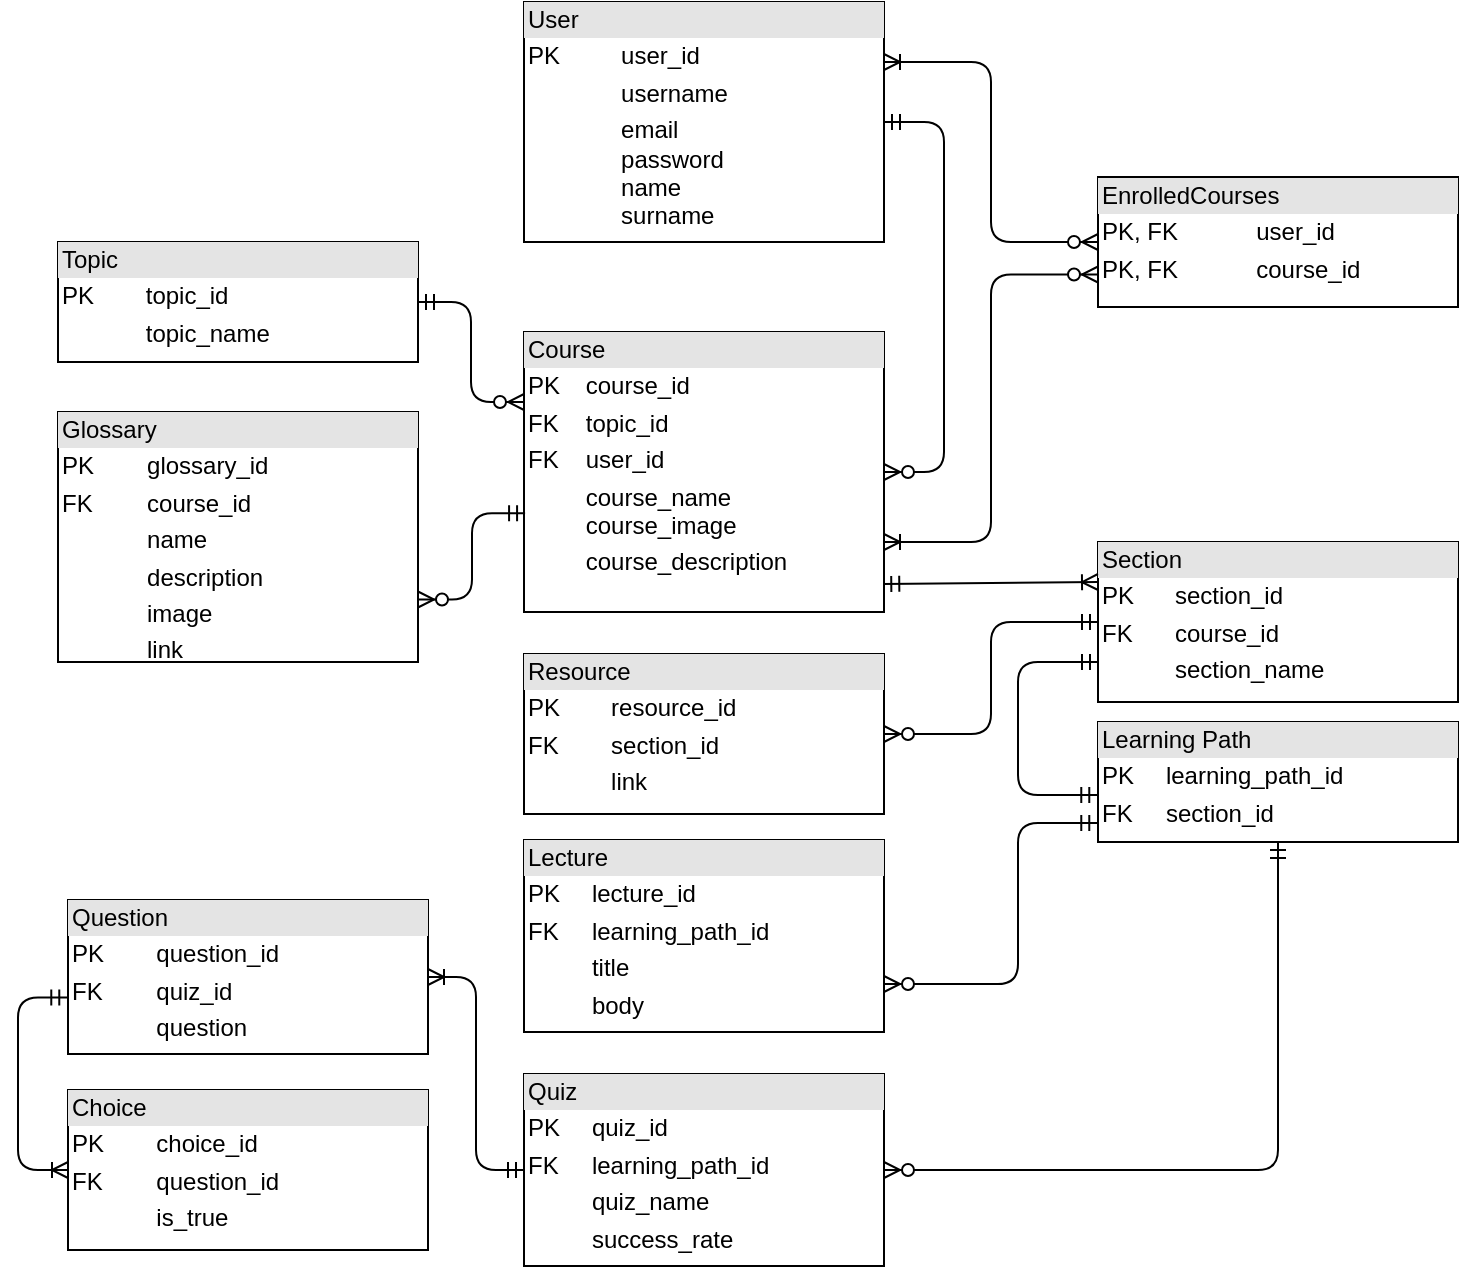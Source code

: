 <mxfile version="10.6.0" type="github"><diagram id="4smJTqfYccz8SPc3Ry8w" name="Page-1"><mxGraphModel dx="1394" dy="764" grid="1" gridSize="10" guides="1" tooltips="1" connect="1" arrows="1" fold="1" page="1" pageScale="1" pageWidth="827" pageHeight="1169" math="0" shadow="0"><root><mxCell id="0"/><mxCell id="1" parent="0"/><mxCell id="QDLdsIf3yvHIlHnee32k-2" value="&lt;div style=&quot;box-sizing: border-box ; width: 100% ; background: #e4e4e4 ; padding: 2px&quot;&gt;User&lt;/div&gt;&lt;table style=&quot;width: 100% ; font-size: 1em&quot; cellpadding=&quot;2&quot; cellspacing=&quot;0&quot;&gt;&lt;tbody&gt;&lt;tr&gt;&lt;td&gt;PK&lt;/td&gt;&lt;td&gt;user_id&lt;/td&gt;&lt;/tr&gt;&lt;tr&gt;&lt;td&gt;&lt;br&gt;&lt;/td&gt;&lt;td&gt;username&lt;/td&gt;&lt;/tr&gt;&lt;tr&gt;&lt;td&gt;&lt;/td&gt;&lt;td&gt;email&lt;br&gt;password&lt;br&gt;name&lt;br&gt;surname&lt;/td&gt;&lt;/tr&gt;&lt;/tbody&gt;&lt;/table&gt;" style="verticalAlign=top;align=left;overflow=fill;html=1;" parent="1" vertex="1"><mxGeometry x="323" y="40" width="180" height="120" as="geometry"/></mxCell><mxCell id="QDLdsIf3yvHIlHnee32k-3" value="&lt;div style=&quot;box-sizing: border-box ; width: 100% ; background: #e4e4e4 ; padding: 2px&quot;&gt;Topic&lt;/div&gt;&lt;table style=&quot;width: 100% ; font-size: 1em&quot; cellpadding=&quot;2&quot; cellspacing=&quot;0&quot;&gt;&lt;tbody&gt;&lt;tr&gt;&lt;td&gt;PK&lt;/td&gt;&lt;td&gt;topic_id&lt;/td&gt;&lt;/tr&gt;&lt;tr&gt;&lt;td&gt;&lt;br&gt;&lt;/td&gt;&lt;td&gt;topic_name&lt;/td&gt;&lt;/tr&gt;&lt;tr&gt;&lt;td&gt;&lt;/td&gt;&lt;td&gt;&lt;br&gt;&lt;/td&gt;&lt;/tr&gt;&lt;/tbody&gt;&lt;/table&gt;" style="verticalAlign=top;align=left;overflow=fill;html=1;" parent="1" vertex="1"><mxGeometry x="90" y="160" width="180" height="60" as="geometry"/></mxCell><object label="&lt;div style=&quot;box-sizing: border-box ; width: 100% ; background: #e4e4e4 ; padding: 2px&quot;&gt;Course&lt;/div&gt;&lt;table style=&quot;width: 100% ; font-size: 1em&quot; cellpadding=&quot;2&quot; cellspacing=&quot;0&quot;&gt;&lt;tbody&gt;&lt;tr&gt;&lt;td&gt;PK&lt;/td&gt;&lt;td&gt;course_id&lt;/td&gt;&lt;/tr&gt;&lt;tr&gt;&lt;td&gt;FK&lt;/td&gt;&lt;td&gt;topic_id&lt;/td&gt;&lt;/tr&gt;&lt;tr&gt;&lt;td&gt;FK&lt;/td&gt;&lt;td&gt;user_id&lt;/td&gt;&lt;/tr&gt;&lt;tr&gt;&lt;td&gt;&lt;/td&gt;&lt;td&gt;course_name&lt;br&gt;course_image&lt;br&gt;&lt;/td&gt;&lt;/tr&gt;&lt;tr&gt;&lt;td&gt;&lt;br&gt;&lt;/td&gt;&lt;td&gt;course_description&lt;br&gt;&lt;br&gt;&lt;/td&gt;&lt;/tr&gt;&lt;/tbody&gt;&lt;/table&gt;" id="QDLdsIf3yvHIlHnee32k-5"><mxCell style="verticalAlign=top;align=left;overflow=fill;html=1;" parent="1" vertex="1"><mxGeometry x="323" y="205" width="180" height="140" as="geometry"/></mxCell></object><mxCell id="QDLdsIf3yvHIlHnee32k-6" value="&lt;div style=&quot;box-sizing: border-box ; width: 100% ; background: #e4e4e4 ; padding: 2px&quot;&gt;EnrolledCourses&lt;/div&gt;&lt;table style=&quot;width: 100% ; font-size: 1em&quot; cellpadding=&quot;2&quot; cellspacing=&quot;0&quot;&gt;&lt;tbody&gt;&lt;tr&gt;&lt;td&gt;PK, FK&lt;/td&gt;&lt;td&gt;user_id&lt;/td&gt;&lt;/tr&gt;&lt;tr&gt;&lt;td&gt;PK, FK&lt;/td&gt;&lt;td&gt;course_id&lt;/td&gt;&lt;/tr&gt;&lt;tr&gt;&lt;td&gt;&lt;br&gt;&lt;/td&gt;&lt;td&gt;&lt;/td&gt;&lt;/tr&gt;&lt;/tbody&gt;&lt;/table&gt;" style="verticalAlign=top;align=left;overflow=fill;html=1;" parent="1" vertex="1"><mxGeometry x="610" y="127.5" width="180" height="65" as="geometry"/></mxCell><mxCell id="QDLdsIf3yvHIlHnee32k-9" value="" style="edgeStyle=entityRelationEdgeStyle;fontSize=12;html=1;endArrow=ERzeroToMany;startArrow=ERmandOne;exitX=1;exitY=0.5;exitDx=0;exitDy=0;" parent="1" source="QDLdsIf3yvHIlHnee32k-2" target="QDLdsIf3yvHIlHnee32k-5" edge="1"><mxGeometry width="100" height="100" relative="1" as="geometry"><mxPoint x="50" y="600" as="sourcePoint"/><mxPoint x="150" y="500" as="targetPoint"/></mxGeometry></mxCell><mxCell id="QDLdsIf3yvHIlHnee32k-12" value="" style="edgeStyle=elbowEdgeStyle;fontSize=12;html=1;endArrow=ERzeroToMany;startArrow=ERmandOne;exitX=1;exitY=0.5;exitDx=0;exitDy=0;entryX=0;entryY=0.25;entryDx=0;entryDy=0;" parent="1" source="QDLdsIf3yvHIlHnee32k-3" target="QDLdsIf3yvHIlHnee32k-5" edge="1"><mxGeometry width="100" height="100" relative="1" as="geometry"><mxPoint x="60" y="590" as="sourcePoint"/><mxPoint x="150" y="500" as="targetPoint"/></mxGeometry></mxCell><mxCell id="QDLdsIf3yvHIlHnee32k-14" value="" style="fontSize=12;html=1;endArrow=ERoneToMany;startArrow=ERzeroToMany;exitX=0;exitY=0.5;exitDx=0;exitDy=0;entryX=1;entryY=0.25;entryDx=0;entryDy=0;edgeStyle=elbowEdgeStyle;" parent="1" source="QDLdsIf3yvHIlHnee32k-6" target="QDLdsIf3yvHIlHnee32k-2" edge="1"><mxGeometry width="100" height="100" relative="1" as="geometry"><mxPoint x="740" y="50" as="sourcePoint"/><mxPoint x="660" y="60" as="targetPoint"/></mxGeometry></mxCell><mxCell id="QDLdsIf3yvHIlHnee32k-16" value="" style="fontSize=12;html=1;endArrow=ERoneToMany;startArrow=ERzeroToMany;exitX=0;exitY=0.75;exitDx=0;exitDy=0;entryX=1;entryY=0.75;entryDx=0;entryDy=0;edgeStyle=elbowEdgeStyle;" parent="1" source="QDLdsIf3yvHIlHnee32k-6" target="QDLdsIf3yvHIlHnee32k-5" edge="1"><mxGeometry width="100" height="100" relative="1" as="geometry"><mxPoint x="620" y="248" as="sourcePoint"/><mxPoint x="513" y="80" as="targetPoint"/></mxGeometry></mxCell><object label="&lt;div style=&quot;box-sizing: border-box ; width: 100% ; background: #e4e4e4 ; padding: 2px&quot;&gt;Glossary&lt;/div&gt;&lt;table style=&quot;width: 100% ; font-size: 1em&quot; cellpadding=&quot;2&quot; cellspacing=&quot;0&quot;&gt;&lt;tbody&gt;&lt;tr&gt;&lt;td&gt;PK&lt;/td&gt;&lt;td&gt;glossary_id&lt;/td&gt;&lt;/tr&gt;&lt;tr&gt;&lt;td&gt;FK&lt;/td&gt;&lt;td&gt;course_id&lt;/td&gt;&lt;/tr&gt;&lt;tr&gt;&lt;td&gt;&lt;/td&gt;&lt;td&gt;name&lt;/td&gt;&lt;/tr&gt;&lt;tr&gt;&lt;td&gt;&lt;br&gt;&lt;/td&gt;&lt;td&gt;description&lt;/td&gt;&lt;/tr&gt;&lt;tr&gt;&lt;td&gt;&lt;br&gt;&lt;/td&gt;&lt;td&gt;image&lt;/td&gt;&lt;/tr&gt;&lt;tr&gt;&lt;td&gt;&lt;br&gt;&lt;/td&gt;&lt;td&gt;link&lt;/td&gt;&lt;/tr&gt;&lt;/tbody&gt;&lt;/table&gt;&lt;br&gt;" id="QDLdsIf3yvHIlHnee32k-17"><mxCell style="verticalAlign=top;align=left;overflow=fill;html=1;" parent="1" vertex="1"><mxGeometry x="90" y="245" width="180" height="125" as="geometry"/></mxCell></object><object label="&lt;div style=&quot;box-sizing: border-box ; width: 100% ; background: #e4e4e4 ; padding: 2px&quot;&gt;Section&lt;/div&gt;&lt;table style=&quot;width: 100% ; font-size: 1em&quot; cellpadding=&quot;2&quot; cellspacing=&quot;0&quot;&gt;&lt;tbody&gt;&lt;tr&gt;&lt;td&gt;PK&lt;/td&gt;&lt;td&gt;section_id&lt;/td&gt;&lt;/tr&gt;&lt;tr&gt;&lt;td&gt;FK&lt;/td&gt;&lt;td&gt;course_id&lt;/td&gt;&lt;/tr&gt;&lt;tr&gt;&lt;td&gt;&lt;br&gt;&lt;/td&gt;&lt;td&gt;section_name&lt;/td&gt;&lt;/tr&gt;&lt;/tbody&gt;&lt;/table&gt;" id="QDLdsIf3yvHIlHnee32k-18"><mxCell style="verticalAlign=top;align=left;overflow=fill;html=1;" parent="1" vertex="1"><mxGeometry x="610" y="310" width="180" height="80" as="geometry"/></mxCell></object><object label="&lt;div style=&quot;box-sizing: border-box ; width: 100% ; background: #e4e4e4 ; padding: 2px&quot;&gt;Resource&lt;/div&gt;&lt;table style=&quot;width: 100% ; font-size: 1em&quot; cellpadding=&quot;2&quot; cellspacing=&quot;0&quot;&gt;&lt;tbody&gt;&lt;tr&gt;&lt;td&gt;PK&lt;/td&gt;&lt;td&gt;resource_id&lt;/td&gt;&lt;/tr&gt;&lt;tr&gt;&lt;td&gt;FK&lt;/td&gt;&lt;td&gt;section_id&lt;/td&gt;&lt;/tr&gt;&lt;tr&gt;&lt;td&gt;&lt;br&gt;&lt;/td&gt;&lt;td&gt;link&lt;/td&gt;&lt;/tr&gt;&lt;tr&gt;&lt;td&gt;&lt;br&gt;&lt;/td&gt;&lt;td&gt;&lt;br&gt;&lt;/td&gt;&lt;/tr&gt;&lt;/tbody&gt;&lt;/table&gt;" id="QDLdsIf3yvHIlHnee32k-23"><mxCell style="verticalAlign=top;align=left;overflow=fill;html=1;" parent="1" vertex="1"><mxGeometry x="323" y="366" width="180" height="80" as="geometry"/></mxCell></object><object label="&lt;div style=&quot;box-sizing: border-box ; width: 100% ; background: #e4e4e4 ; padding: 2px&quot;&gt;Learning Path&lt;/div&gt;&lt;table style=&quot;width: 100% ; font-size: 1em&quot; cellpadding=&quot;2&quot; cellspacing=&quot;0&quot;&gt;&lt;tbody&gt;&lt;tr&gt;&lt;td&gt;PK&lt;/td&gt;&lt;td&gt;learning_path_id&lt;/td&gt;&lt;/tr&gt;&lt;tr&gt;&lt;td&gt;FK&lt;/td&gt;&lt;td&gt;section_id&lt;/td&gt;&lt;/tr&gt;&lt;tr&gt;&lt;td&gt;&lt;br&gt;&lt;/td&gt;&lt;td&gt;&lt;br&gt;&lt;/td&gt;&lt;/tr&gt;&lt;/tbody&gt;&lt;/table&gt;" id="QDLdsIf3yvHIlHnee32k-24"><mxCell style="verticalAlign=top;align=left;overflow=fill;html=1;" parent="1" vertex="1"><mxGeometry x="610" y="400" width="180" height="60" as="geometry"/></mxCell></object><mxCell id="QDLdsIf3yvHIlHnee32k-26" value="" style="edgeStyle=elbowEdgeStyle;fontSize=12;html=1;endArrow=ERmandOne;startArrow=ERmandOne;entryX=0;entryY=0.75;entryDx=0;entryDy=0;exitX=-0.002;exitY=0.608;exitDx=0;exitDy=0;exitPerimeter=0;" parent="1" source="QDLdsIf3yvHIlHnee32k-24" target="QDLdsIf3yvHIlHnee32k-18" edge="1"><mxGeometry width="100" height="100" relative="1" as="geometry"><mxPoint x="90" y="640" as="sourcePoint"/><mxPoint x="190" y="540" as="targetPoint"/><Array as="points"><mxPoint x="570" y="400"/></Array></mxGeometry></mxCell><object label="&lt;div style=&quot;box-sizing: border-box ; width: 100% ; background: #e4e4e4 ; padding: 2px&quot;&gt;Lecture&lt;/div&gt;&lt;table style=&quot;width: 100% ; font-size: 1em&quot; cellpadding=&quot;2&quot; cellspacing=&quot;0&quot;&gt;&lt;tbody&gt;&lt;tr&gt;&lt;td&gt;PK&lt;/td&gt;&lt;td&gt;lecture_id&lt;/td&gt;&lt;/tr&gt;&lt;tr&gt;&lt;td&gt;FK&lt;/td&gt;&lt;td&gt;learning_path_id&lt;/td&gt;&lt;/tr&gt;&lt;tr&gt;&lt;td&gt;&lt;br&gt;&lt;/td&gt;&lt;td&gt;title&lt;/td&gt;&lt;/tr&gt;&lt;tr&gt;&lt;td&gt;&lt;br&gt;&lt;/td&gt;&lt;td&gt;body&lt;/td&gt;&lt;/tr&gt;&lt;tr&gt;&lt;td&gt;&lt;br&gt;&lt;/td&gt;&lt;td&gt;&lt;br&gt;&lt;/td&gt;&lt;/tr&gt;&lt;/tbody&gt;&lt;/table&gt;" id="QDLdsIf3yvHIlHnee32k-27"><mxCell style="verticalAlign=top;align=left;overflow=fill;html=1;" parent="1" vertex="1"><mxGeometry x="323" y="459" width="180" height="96" as="geometry"/></mxCell></object><object label="&lt;div style=&quot;box-sizing: border-box ; width: 100% ; background: #e4e4e4 ; padding: 2px&quot;&gt;Quiz&lt;/div&gt;&lt;table style=&quot;width: 100% ; font-size: 1em&quot; cellpadding=&quot;2&quot; cellspacing=&quot;0&quot;&gt;&lt;tbody&gt;&lt;tr&gt;&lt;td&gt;PK&lt;/td&gt;&lt;td&gt;quiz_id&lt;/td&gt;&lt;/tr&gt;&lt;tr&gt;&lt;td&gt;FK&lt;/td&gt;&lt;td&gt;learning_path_id&lt;/td&gt;&lt;/tr&gt;&lt;tr&gt;&lt;td&gt;&lt;br&gt;&lt;/td&gt;&lt;td&gt;quiz_name&lt;/td&gt;&lt;/tr&gt;&lt;tr&gt;&lt;td&gt;&lt;br&gt;&lt;/td&gt;&lt;td&gt;success_rate&lt;/td&gt;&lt;/tr&gt;&lt;/tbody&gt;&lt;/table&gt;&lt;br&gt;" id="QDLdsIf3yvHIlHnee32k-29"><mxCell style="verticalAlign=top;align=left;overflow=fill;html=1;" parent="1" vertex="1"><mxGeometry x="323" y="576" width="180" height="96" as="geometry"/></mxCell></object><mxCell id="QDLdsIf3yvHIlHnee32k-30" value="" style="edgeStyle=elbowEdgeStyle;fontSize=12;html=1;endArrow=ERzeroToMany;startArrow=ERmandOne;exitX=-0.002;exitY=0.842;exitDx=0;exitDy=0;entryX=1;entryY=0.75;entryDx=0;entryDy=0;exitPerimeter=0;" parent="1" source="QDLdsIf3yvHIlHnee32k-24" target="QDLdsIf3yvHIlHnee32k-27" edge="1"><mxGeometry width="100" height="100" relative="1" as="geometry"><mxPoint x="600" y="584" as="sourcePoint"/><mxPoint x="502" y="500" as="targetPoint"/><Array as="points"><mxPoint x="570" y="470"/></Array></mxGeometry></mxCell><mxCell id="QDLdsIf3yvHIlHnee32k-31" value="" style="edgeStyle=elbowEdgeStyle;fontSize=12;html=1;endArrow=ERzeroToMany;startArrow=ERmandOne;entryX=1;entryY=0.5;entryDx=0;entryDy=0;exitX=0.5;exitY=1;exitDx=0;exitDy=0;" parent="1" source="QDLdsIf3yvHIlHnee32k-24" target="QDLdsIf3yvHIlHnee32k-29" edge="1"><mxGeometry width="100" height="100" relative="1" as="geometry"><mxPoint x="670" y="521" as="sourcePoint"/><mxPoint x="569.667" y="569.667" as="targetPoint"/><Array as="points"><mxPoint x="700" y="510"/></Array></mxGeometry></mxCell><object label="&lt;div style=&quot;box-sizing: border-box ; width: 100% ; background: #e4e4e4 ; padding: 2px&quot;&gt;Question&lt;/div&gt;&lt;table style=&quot;width: 100% ; font-size: 1em&quot; cellpadding=&quot;2&quot; cellspacing=&quot;0&quot;&gt;&lt;tbody&gt;&lt;tr&gt;&lt;td&gt;PK&lt;/td&gt;&lt;td&gt;question_id&lt;/td&gt;&lt;/tr&gt;&lt;tr&gt;&lt;td&gt;FK&lt;/td&gt;&lt;td&gt;quiz_id&lt;/td&gt;&lt;/tr&gt;&lt;tr&gt;&lt;td&gt;&lt;br&gt;&lt;/td&gt;&lt;td&gt;question&lt;/td&gt;&lt;/tr&gt;&lt;tr&gt;&lt;td&gt;&lt;br&gt;&lt;/td&gt;&lt;td&gt;&lt;br&gt;&lt;/td&gt;&lt;/tr&gt;&lt;/tbody&gt;&lt;/table&gt;" id="QDLdsIf3yvHIlHnee32k-32"><mxCell style="verticalAlign=top;align=left;overflow=fill;html=1;" parent="1" vertex="1"><mxGeometry x="95" y="489" width="180" height="77" as="geometry"/></mxCell></object><object label="&lt;div style=&quot;box-sizing: border-box ; width: 100% ; background: #e4e4e4 ; padding: 2px&quot;&gt;Choice&lt;/div&gt;&lt;table style=&quot;width: 100% ; font-size: 1em&quot; cellpadding=&quot;2&quot; cellspacing=&quot;0&quot;&gt;&lt;tbody&gt;&lt;tr&gt;&lt;td&gt;PK&lt;/td&gt;&lt;td&gt;choice_id&lt;/td&gt;&lt;/tr&gt;&lt;tr&gt;&lt;td&gt;FK&lt;/td&gt;&lt;td&gt;question_id&lt;/td&gt;&lt;/tr&gt;&lt;tr&gt;&lt;td&gt;&lt;br&gt;&lt;/td&gt;&lt;td&gt;is_true&lt;/td&gt;&lt;/tr&gt;&lt;tr&gt;&lt;td&gt;&lt;br&gt;&lt;/td&gt;&lt;td&gt;&lt;br&gt;&lt;/td&gt;&lt;/tr&gt;&lt;/tbody&gt;&lt;/table&gt;" id="QDLdsIf3yvHIlHnee32k-35"><mxCell style="verticalAlign=top;align=left;overflow=fill;html=1;gradientColor=none;strokeColor=#000000;" parent="1" vertex="1"><mxGeometry x="95" y="584" width="180" height="80" as="geometry"/></mxCell></object><mxCell id="QDLdsIf3yvHIlHnee32k-38" value="" style="edgeStyle=elbowEdgeStyle;fontSize=12;html=1;endArrow=ERoneToMany;startArrow=ERmandOne;exitX=0;exitY=0.5;exitDx=0;exitDy=0;entryX=1;entryY=0.5;entryDx=0;entryDy=0;" parent="1" source="QDLdsIf3yvHIlHnee32k-29" target="QDLdsIf3yvHIlHnee32k-32" edge="1"><mxGeometry width="100" height="100" relative="1" as="geometry"><mxPoint x="270" y="770" as="sourcePoint"/><mxPoint x="370" y="670" as="targetPoint"/></mxGeometry></mxCell><mxCell id="QDLdsIf3yvHIlHnee32k-39" value="" style="edgeStyle=elbowEdgeStyle;fontSize=12;html=1;endArrow=ERoneToMany;startArrow=ERmandOne;exitX=-0.002;exitY=0.633;exitDx=0;exitDy=0;entryX=0;entryY=0.5;entryDx=0;entryDy=0;exitPerimeter=0;" parent="1" source="QDLdsIf3yvHIlHnee32k-32" target="QDLdsIf3yvHIlHnee32k-35" edge="1"><mxGeometry width="100" height="100" relative="1" as="geometry"><mxPoint x="90.167" y="635.167" as="sourcePoint"/><mxPoint x="10.167" y="625.167" as="targetPoint"/><Array as="points"><mxPoint x="70" y="520"/></Array></mxGeometry></mxCell><mxCell id="aQcGREQve6rkLCTCntpI-2" value="" style="edgeStyle=elbowEdgeStyle;fontSize=12;html=1;endArrow=ERzeroToMany;startArrow=ERmandOne;exitX=0;exitY=0.5;exitDx=0;exitDy=0;entryX=1;entryY=0.5;entryDx=0;entryDy=0;" edge="1" parent="1" source="QDLdsIf3yvHIlHnee32k-18" target="QDLdsIf3yvHIlHnee32k-23"><mxGeometry width="100" height="100" relative="1" as="geometry"><mxPoint x="513" y="110" as="sourcePoint"/><mxPoint x="513" y="285" as="targetPoint"/></mxGeometry></mxCell><mxCell id="aQcGREQve6rkLCTCntpI-3" value="" style="fontSize=12;html=1;endArrow=ERoneToMany;startArrow=ERmandOne;entryX=0;entryY=0.25;entryDx=0;entryDy=0;exitX=0.998;exitY=0.9;exitDx=0;exitDy=0;exitPerimeter=0;" edge="1" parent="1" source="QDLdsIf3yvHIlHnee32k-5" target="QDLdsIf3yvHIlHnee32k-18"><mxGeometry width="100" height="100" relative="1" as="geometry"><mxPoint x="505" y="330" as="sourcePoint"/><mxPoint x="582" y="164" as="targetPoint"/></mxGeometry></mxCell><mxCell id="aQcGREQve6rkLCTCntpI-4" value="" style="edgeStyle=elbowEdgeStyle;fontSize=12;html=1;endArrow=ERzeroToMany;startArrow=ERmandOne;exitX=0.003;exitY=0.647;exitDx=0;exitDy=0;entryX=1;entryY=0.75;entryDx=0;entryDy=0;exitPerimeter=0;" edge="1" parent="1" source="QDLdsIf3yvHIlHnee32k-5" target="QDLdsIf3yvHIlHnee32k-17"><mxGeometry width="100" height="100" relative="1" as="geometry"><mxPoint x="184.857" y="409.857" as="sourcePoint"/><mxPoint x="238" y="460.143" as="targetPoint"/></mxGeometry></mxCell></root></mxGraphModel></diagram></mxfile>